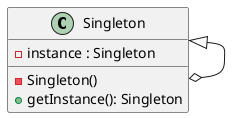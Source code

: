 @startuml

class Singleton

class Singleton {
    - instance : Singleton
    - Singleton()
    + getInstance(): Singleton
}

Singleton <|--o Singleton

@enduml
